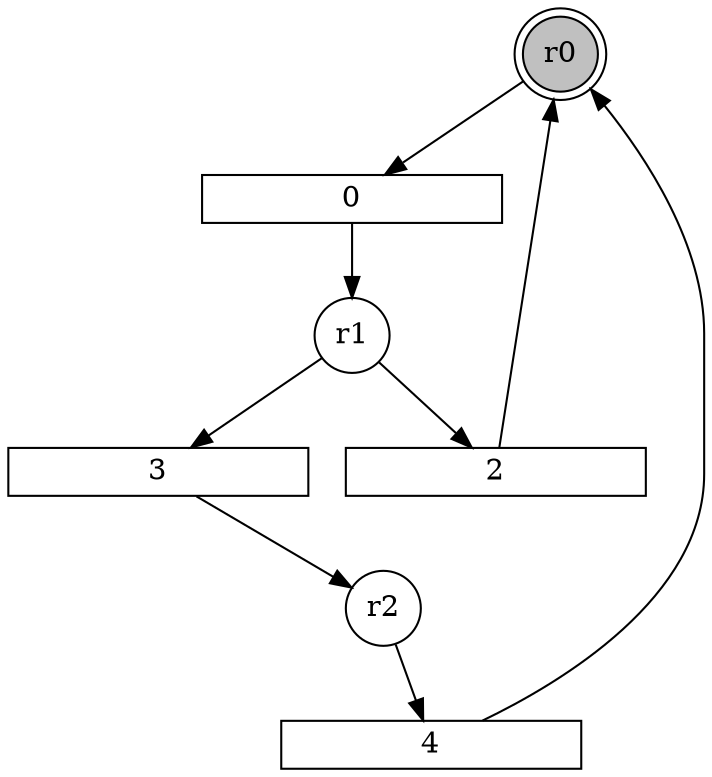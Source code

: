 digraph input13_SM_1_PN{
subgraph initial_place {
	node [shape=doublecircle,fixedsize=true, fixedsize = 2, color = black, fillcolor = gray, style = filled];
	r0;
}
subgraph place {     
	node [shape=circle,fixedsize=true, fixedsize = 2];
	r1;
	r2;
}
subgraph transitions {
	node [shape=rect,height=0.2,width=2, forcelabels = false];
	0;
	2;
	3;
	4;
}
	r0 -> 0;
	r1 -> 2;
	r1 -> 3;
	r2 -> 4;
	0 -> r1;
	2 -> r0;
	3 -> r2;
	4 -> r0;
}